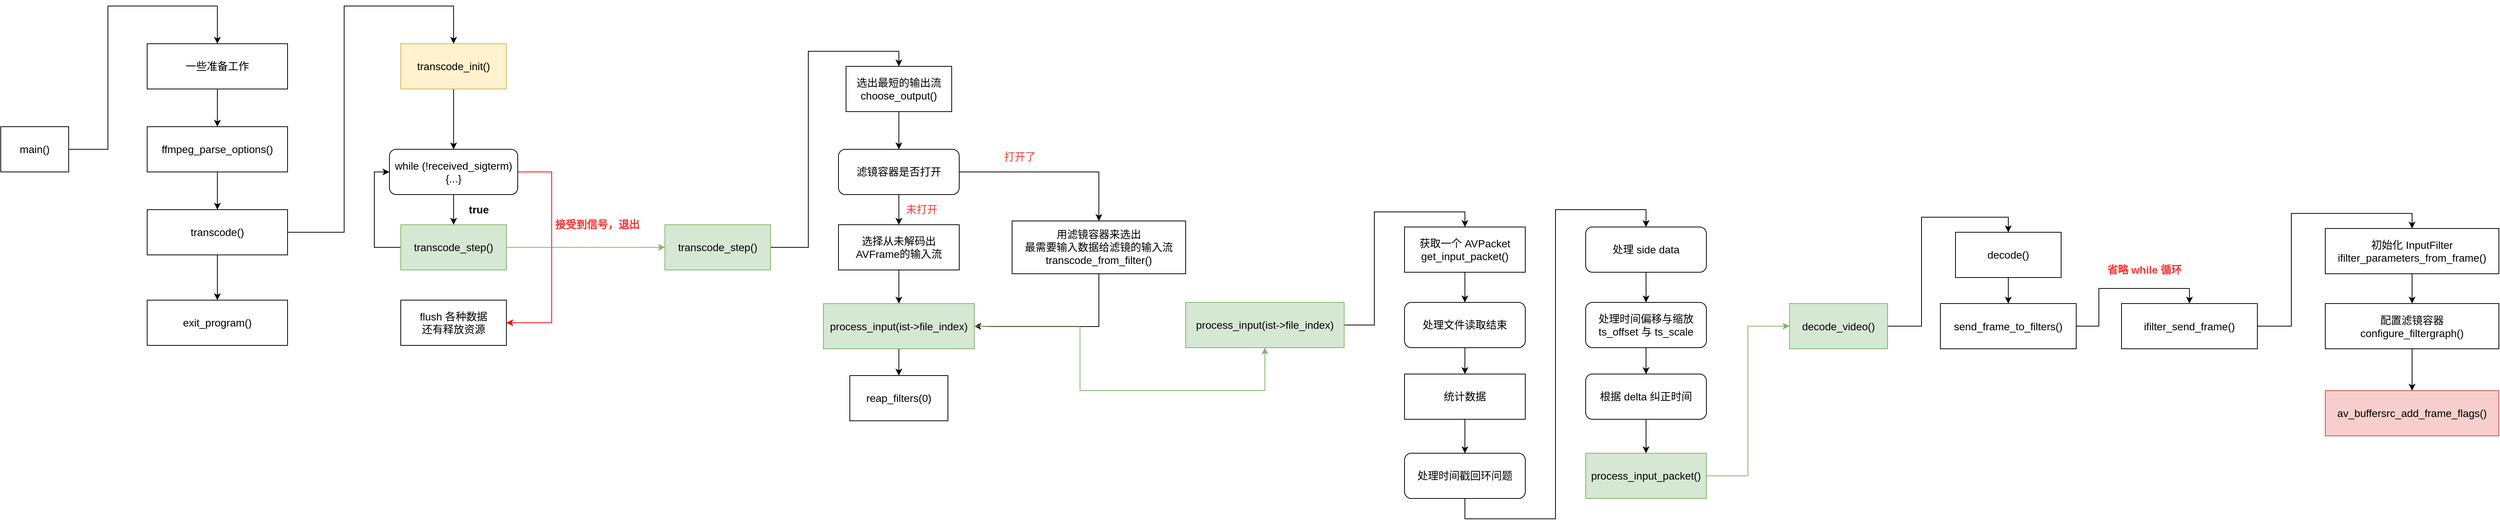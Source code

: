 <mxfile version="20.2.3" type="device"><diagram id="CCSkUD4YMc4SreTmyc2y" name="第 1 页"><mxGraphModel dx="1575" dy="865" grid="1" gridSize="10" guides="1" tooltips="1" connect="1" arrows="1" fold="1" page="1" pageScale="1" pageWidth="827" pageHeight="1169" math="0" shadow="0"><root><mxCell id="0"/><mxCell id="1" parent="0"/><mxCell id="D8f3OEhFVSInSRfgoBKe-1" style="edgeStyle=orthogonalEdgeStyle;rounded=0;orthogonalLoop=1;jettySize=auto;html=1;entryX=0.5;entryY=0;entryDx=0;entryDy=0;fontSize=14;" parent="1" source="D8f3OEhFVSInSRfgoBKe-2" target="D8f3OEhFVSInSRfgoBKe-4" edge="1"><mxGeometry relative="1" as="geometry"><Array as="points"><mxPoint x="212" y="310"/><mxPoint x="212" y="120"/><mxPoint x="357" y="120"/></Array></mxGeometry></mxCell><mxCell id="D8f3OEhFVSInSRfgoBKe-2" value="main()" style="rounded=0;whiteSpace=wrap;html=1;fontSize=14;" parent="1" vertex="1"><mxGeometry x="70" y="280" width="90" height="60" as="geometry"/></mxCell><mxCell id="D8f3OEhFVSInSRfgoBKe-3" style="edgeStyle=orthogonalEdgeStyle;rounded=0;orthogonalLoop=1;jettySize=auto;html=1;fontSize=14;" parent="1" source="D8f3OEhFVSInSRfgoBKe-4" target="D8f3OEhFVSInSRfgoBKe-7" edge="1"><mxGeometry relative="1" as="geometry"/></mxCell><mxCell id="D8f3OEhFVSInSRfgoBKe-4" value="一些准备工作" style="rounded=0;whiteSpace=wrap;html=1;fontSize=14;" parent="1" vertex="1"><mxGeometry x="264" y="170" width="186" height="60" as="geometry"/></mxCell><mxCell id="D8f3OEhFVSInSRfgoBKe-6" style="edgeStyle=orthogonalEdgeStyle;rounded=0;orthogonalLoop=1;jettySize=auto;html=1;fontSize=14;" parent="1" source="D8f3OEhFVSInSRfgoBKe-7" target="D8f3OEhFVSInSRfgoBKe-8" edge="1"><mxGeometry relative="1" as="geometry"/></mxCell><mxCell id="D8f3OEhFVSInSRfgoBKe-7" value="ffmpeg_parse_options()" style="rounded=0;whiteSpace=wrap;html=1;fontSize=14;fillColor=#FFFFFF;" parent="1" vertex="1"><mxGeometry x="264" y="280" width="186" height="60" as="geometry"/></mxCell><mxCell id="D8f3OEhFVSInSRfgoBKe-17" style="edgeStyle=orthogonalEdgeStyle;rounded=0;orthogonalLoop=1;jettySize=auto;html=1;" parent="1" source="D8f3OEhFVSInSRfgoBKe-8" target="D8f3OEhFVSInSRfgoBKe-16" edge="1"><mxGeometry relative="1" as="geometry"/></mxCell><mxCell id="D8f3OEhFVSInSRfgoBKe-26" style="edgeStyle=orthogonalEdgeStyle;rounded=0;orthogonalLoop=1;jettySize=auto;html=1;entryX=0.5;entryY=0;entryDx=0;entryDy=0;" parent="1" source="D8f3OEhFVSInSRfgoBKe-8" target="D8f3OEhFVSInSRfgoBKe-20" edge="1"><mxGeometry relative="1" as="geometry"><Array as="points"><mxPoint x="525" y="420"/><mxPoint x="525" y="120"/><mxPoint x="670" y="120"/></Array></mxGeometry></mxCell><mxCell id="D8f3OEhFVSInSRfgoBKe-8" value="transcode()" style="rounded=0;whiteSpace=wrap;html=1;fontSize=14;" parent="1" vertex="1"><mxGeometry x="264" y="390" width="186" height="60" as="geometry"/></mxCell><mxCell id="D8f3OEhFVSInSRfgoBKe-16" value="exit_program()" style="rounded=0;whiteSpace=wrap;html=1;fontSize=14;" parent="1" vertex="1"><mxGeometry x="264" y="510" width="186" height="60" as="geometry"/></mxCell><mxCell id="D8f3OEhFVSInSRfgoBKe-27" style="edgeStyle=orthogonalEdgeStyle;rounded=0;orthogonalLoop=1;jettySize=auto;html=1;" parent="1" source="D8f3OEhFVSInSRfgoBKe-20" target="D8f3OEhFVSInSRfgoBKe-23" edge="1"><mxGeometry relative="1" as="geometry"/></mxCell><mxCell id="D8f3OEhFVSInSRfgoBKe-20" value="transcode_init()" style="rounded=0;whiteSpace=wrap;html=1;fontSize=14;fillColor=#fff2cc;strokeColor=#d6b656;" parent="1" vertex="1"><mxGeometry x="600" y="170" width="140" height="60" as="geometry"/></mxCell><mxCell id="D8f3OEhFVSInSRfgoBKe-28" style="edgeStyle=orthogonalEdgeStyle;rounded=0;orthogonalLoop=1;jettySize=auto;html=1;entryX=1;entryY=0.5;entryDx=0;entryDy=0;fontColor=#FF0000;labelBackgroundColor=#FFFFFF;strokeColor=#FF0000;" parent="1" source="D8f3OEhFVSInSRfgoBKe-23" target="D8f3OEhFVSInSRfgoBKe-25" edge="1"><mxGeometry relative="1" as="geometry"><Array as="points"><mxPoint x="800" y="340"/><mxPoint x="800" y="540"/></Array></mxGeometry></mxCell><mxCell id="D8f3OEhFVSInSRfgoBKe-29" style="edgeStyle=orthogonalEdgeStyle;rounded=0;orthogonalLoop=1;jettySize=auto;html=1;" parent="1" source="D8f3OEhFVSInSRfgoBKe-23" target="D8f3OEhFVSInSRfgoBKe-24" edge="1"><mxGeometry relative="1" as="geometry"/></mxCell><mxCell id="D8f3OEhFVSInSRfgoBKe-23" value="while (!received_sigterm) {...}" style="rounded=1;whiteSpace=wrap;html=1;fillColor=#FFFFFF;fontSize=14;" parent="1" vertex="1"><mxGeometry x="585" y="310" width="170" height="60" as="geometry"/></mxCell><mxCell id="D8f3OEhFVSInSRfgoBKe-30" style="edgeStyle=orthogonalEdgeStyle;rounded=0;orthogonalLoop=1;jettySize=auto;html=1;entryX=0;entryY=0.5;entryDx=0;entryDy=0;" parent="1" source="D8f3OEhFVSInSRfgoBKe-24" target="D8f3OEhFVSInSRfgoBKe-23" edge="1"><mxGeometry relative="1" as="geometry"><Array as="points"><mxPoint x="565" y="440"/><mxPoint x="565" y="340"/></Array></mxGeometry></mxCell><mxCell id="YcrondXvHtsbDuIrIA13-2" style="edgeStyle=orthogonalEdgeStyle;rounded=0;orthogonalLoop=1;jettySize=auto;html=1;fillColor=#d5e8d4;strokeColor=#82b366;" edge="1" parent="1" source="D8f3OEhFVSInSRfgoBKe-24" target="1GFGpwg5IxqVWn07tDaa-18"><mxGeometry relative="1" as="geometry"/></mxCell><mxCell id="D8f3OEhFVSInSRfgoBKe-24" value="transcode_step()" style="rounded=0;whiteSpace=wrap;html=1;fontSize=14;fillColor=#d5e8d4;strokeColor=#82b366;" parent="1" vertex="1"><mxGeometry x="600" y="410" width="140" height="60" as="geometry"/></mxCell><mxCell id="D8f3OEhFVSInSRfgoBKe-25" value="flush 各种数据&lt;br&gt;还有释放资源" style="rounded=0;whiteSpace=wrap;html=1;fontSize=14;" parent="1" vertex="1"><mxGeometry x="600" y="510" width="140" height="60" as="geometry"/></mxCell><mxCell id="D8f3OEhFVSInSRfgoBKe-31" value="true" style="text;strokeColor=none;fillColor=none;html=1;fontSize=14;fontStyle=1;verticalAlign=middle;align=center;fontColor=#000000;" parent="1" vertex="1"><mxGeometry x="670" y="370" width="65" height="40" as="geometry"/></mxCell><mxCell id="D8f3OEhFVSInSRfgoBKe-32" value="接受到信号，退出" style="text;strokeColor=none;fillColor=none;html=1;fontSize=14;fontStyle=1;verticalAlign=middle;align=center;fontColor=#FF3333;" parent="1" vertex="1"><mxGeometry x="810" y="390" width="100" height="40" as="geometry"/></mxCell><mxCell id="1GFGpwg5IxqVWn07tDaa-17" style="edgeStyle=orthogonalEdgeStyle;rounded=0;orthogonalLoop=1;jettySize=auto;html=1;entryX=0.5;entryY=0;entryDx=0;entryDy=0;fontSize=14;" parent="1" source="1GFGpwg5IxqVWn07tDaa-18" target="1GFGpwg5IxqVWn07tDaa-20" edge="1"><mxGeometry relative="1" as="geometry"/></mxCell><mxCell id="1GFGpwg5IxqVWn07tDaa-18" value="transcode_step()" style="rounded=0;whiteSpace=wrap;html=1;fontSize=14;fillColor=#d5e8d4;strokeColor=#82b366;" parent="1" vertex="1"><mxGeometry x="950" y="410" width="140" height="60" as="geometry"/></mxCell><mxCell id="1GFGpwg5IxqVWn07tDaa-19" style="edgeStyle=orthogonalEdgeStyle;rounded=0;orthogonalLoop=1;jettySize=auto;html=1;fontSize=14;" parent="1" source="1GFGpwg5IxqVWn07tDaa-20" target="1GFGpwg5IxqVWn07tDaa-23" edge="1"><mxGeometry relative="1" as="geometry"/></mxCell><mxCell id="1GFGpwg5IxqVWn07tDaa-20" value="选出最短的输出流&lt;br&gt;choose_output()" style="rounded=0;whiteSpace=wrap;html=1;fontSize=14;fillColor=#FFFFFF;strokeColor=#000000;" parent="1" vertex="1"><mxGeometry x="1190" y="200" width="140" height="60" as="geometry"/></mxCell><mxCell id="1GFGpwg5IxqVWn07tDaa-21" style="edgeStyle=orthogonalEdgeStyle;rounded=0;orthogonalLoop=1;jettySize=auto;html=1;fontSize=14;" parent="1" source="1GFGpwg5IxqVWn07tDaa-23" target="1GFGpwg5IxqVWn07tDaa-25" edge="1"><mxGeometry relative="1" as="geometry"/></mxCell><mxCell id="1GFGpwg5IxqVWn07tDaa-22" style="edgeStyle=orthogonalEdgeStyle;rounded=0;orthogonalLoop=1;jettySize=auto;html=1;fontSize=14;" parent="1" source="1GFGpwg5IxqVWn07tDaa-23" target="1GFGpwg5IxqVWn07tDaa-27" edge="1"><mxGeometry relative="1" as="geometry"/></mxCell><mxCell id="1GFGpwg5IxqVWn07tDaa-23" value="&lt;span style=&quot;font-size: 14px;&quot;&gt;滤镜容器是否打开&lt;br&gt;&lt;/span&gt;" style="rounded=1;whiteSpace=wrap;html=1;" parent="1" vertex="1"><mxGeometry x="1180" y="310" width="160" height="60" as="geometry"/></mxCell><mxCell id="1GFGpwg5IxqVWn07tDaa-24" style="edgeStyle=orthogonalEdgeStyle;rounded=0;orthogonalLoop=1;jettySize=auto;html=1;fontSize=14;" parent="1" source="1GFGpwg5IxqVWn07tDaa-25" target="1GFGpwg5IxqVWn07tDaa-29" edge="1"><mxGeometry relative="1" as="geometry"/></mxCell><mxCell id="1GFGpwg5IxqVWn07tDaa-25" value="&lt;span style=&quot;font-size: 14px;&quot;&gt;选择从未解码出 AVFrame的输入流&lt;br&gt;&lt;/span&gt;" style="rounded=0;whiteSpace=wrap;html=1;" parent="1" vertex="1"><mxGeometry x="1180" y="410" width="160" height="60" as="geometry"/></mxCell><mxCell id="1GFGpwg5IxqVWn07tDaa-26" style="edgeStyle=orthogonalEdgeStyle;rounded=0;orthogonalLoop=1;jettySize=auto;html=1;entryX=1;entryY=0.5;entryDx=0;entryDy=0;fontSize=14;" parent="1" source="1GFGpwg5IxqVWn07tDaa-27" target="1GFGpwg5IxqVWn07tDaa-29" edge="1"><mxGeometry relative="1" as="geometry"><Array as="points"><mxPoint x="1525" y="545"/><mxPoint x="1385" y="545"/></Array></mxGeometry></mxCell><mxCell id="1GFGpwg5IxqVWn07tDaa-27" value="&lt;span style=&quot;font-size: 14px;&quot;&gt;用滤镜容器来选出&lt;/span&gt;&lt;br&gt;&lt;span style=&quot;font-size: 14px;&quot;&gt;最需要输入数据给滤镜的输入流&lt;/span&gt;&lt;br&gt;&lt;span style=&quot;font-size: 14px;&quot;&gt;transcode_from_filter()&lt;/span&gt;" style="rounded=0;whiteSpace=wrap;html=1;" parent="1" vertex="1"><mxGeometry x="1410" y="405" width="230" height="70" as="geometry"/></mxCell><mxCell id="1GFGpwg5IxqVWn07tDaa-28" style="edgeStyle=orthogonalEdgeStyle;rounded=0;orthogonalLoop=1;jettySize=auto;html=1;fontSize=14;" parent="1" source="1GFGpwg5IxqVWn07tDaa-29" target="1GFGpwg5IxqVWn07tDaa-30" edge="1"><mxGeometry relative="1" as="geometry"/></mxCell><mxCell id="YcrondXvHtsbDuIrIA13-3" style="edgeStyle=orthogonalEdgeStyle;rounded=0;orthogonalLoop=1;jettySize=auto;html=1;fillColor=#d5e8d4;strokeColor=#82b366;" edge="1" parent="1" source="1GFGpwg5IxqVWn07tDaa-29" target="1GFGpwg5IxqVWn07tDaa-34"><mxGeometry relative="1" as="geometry"><Array as="points"><mxPoint x="1500" y="545"/><mxPoint x="1500" y="630"/><mxPoint x="1745" y="630"/></Array></mxGeometry></mxCell><mxCell id="1GFGpwg5IxqVWn07tDaa-29" value="&lt;span style=&quot;font-size: 14px;&quot;&gt;process_input(ist-&amp;gt;file_index)&lt;/span&gt;" style="rounded=0;whiteSpace=wrap;html=1;fontSize=14;fillColor=#d5e8d4;strokeColor=#82b366;" parent="1" vertex="1"><mxGeometry x="1160" y="514.5" width="200" height="60" as="geometry"/></mxCell><mxCell id="1GFGpwg5IxqVWn07tDaa-30" value="&lt;span style=&quot;font-size: 14px;&quot;&gt;reap_filters(0)&lt;/span&gt;" style="rounded=0;whiteSpace=wrap;html=1;fontSize=14;" parent="1" vertex="1"><mxGeometry x="1195" y="610" width="130" height="60" as="geometry"/></mxCell><mxCell id="1GFGpwg5IxqVWn07tDaa-31" value="打开了" style="text;strokeColor=none;fillColor=none;html=1;fontSize=14;fontStyle=0;verticalAlign=middle;align=center;fontColor=#FF3333;" parent="1" vertex="1"><mxGeometry x="1370" y="300" width="100" height="40" as="geometry"/></mxCell><mxCell id="1GFGpwg5IxqVWn07tDaa-32" value="未打开" style="text;strokeColor=none;fillColor=none;html=1;fontSize=14;fontStyle=0;verticalAlign=middle;align=center;fontColor=#FF3333;" parent="1" vertex="1"><mxGeometry x="1250" y="370" width="80" height="40" as="geometry"/></mxCell><mxCell id="1GFGpwg5IxqVWn07tDaa-33" style="edgeStyle=orthogonalEdgeStyle;rounded=0;orthogonalLoop=1;jettySize=auto;html=1;entryX=0.5;entryY=0;entryDx=0;entryDy=0;" parent="1" source="1GFGpwg5IxqVWn07tDaa-34" target="1GFGpwg5IxqVWn07tDaa-36" edge="1"><mxGeometry relative="1" as="geometry"/></mxCell><mxCell id="1GFGpwg5IxqVWn07tDaa-34" value="process_input(ist-&amp;gt;file_index)" style="rounded=0;whiteSpace=wrap;html=1;fontSize=14;fillColor=#d5e8d4;strokeColor=#82b366;" parent="1" vertex="1"><mxGeometry x="1640" y="513" width="210" height="60" as="geometry"/></mxCell><mxCell id="1GFGpwg5IxqVWn07tDaa-35" style="edgeStyle=orthogonalEdgeStyle;rounded=0;orthogonalLoop=1;jettySize=auto;html=1;" parent="1" source="1GFGpwg5IxqVWn07tDaa-36" target="1GFGpwg5IxqVWn07tDaa-38" edge="1"><mxGeometry relative="1" as="geometry"/></mxCell><mxCell id="1GFGpwg5IxqVWn07tDaa-36" value="获取一个 AVPacket&lt;br&gt;get_input_packet()" style="rounded=0;whiteSpace=wrap;html=1;fontSize=14;fillColor=#FFFFFF;strokeColor=#000000;" parent="1" vertex="1"><mxGeometry x="1930" y="413" width="160" height="60" as="geometry"/></mxCell><mxCell id="1GFGpwg5IxqVWn07tDaa-37" style="edgeStyle=orthogonalEdgeStyle;rounded=0;orthogonalLoop=1;jettySize=auto;html=1;" parent="1" source="1GFGpwg5IxqVWn07tDaa-38" target="1GFGpwg5IxqVWn07tDaa-40" edge="1"><mxGeometry relative="1" as="geometry"/></mxCell><mxCell id="1GFGpwg5IxqVWn07tDaa-38" value="处理文件读取结束" style="rounded=1;whiteSpace=wrap;html=1;fontSize=14;fillColor=#FFFFFF;strokeColor=#000000;" parent="1" vertex="1"><mxGeometry x="1930" y="513" width="160" height="60" as="geometry"/></mxCell><mxCell id="1GFGpwg5IxqVWn07tDaa-39" style="edgeStyle=orthogonalEdgeStyle;rounded=0;orthogonalLoop=1;jettySize=auto;html=1;" parent="1" source="1GFGpwg5IxqVWn07tDaa-40" target="1GFGpwg5IxqVWn07tDaa-42" edge="1"><mxGeometry relative="1" as="geometry"/></mxCell><mxCell id="1GFGpwg5IxqVWn07tDaa-40" value="统计数据" style="rounded=0;whiteSpace=wrap;html=1;fontSize=14;fillColor=#FFFFFF;strokeColor=#000000;" parent="1" vertex="1"><mxGeometry x="1930" y="608" width="160" height="60" as="geometry"/></mxCell><mxCell id="1GFGpwg5IxqVWn07tDaa-41" style="edgeStyle=orthogonalEdgeStyle;rounded=0;orthogonalLoop=1;jettySize=auto;html=1;entryX=0.5;entryY=0;entryDx=0;entryDy=0;" parent="1" source="1GFGpwg5IxqVWn07tDaa-42" target="1GFGpwg5IxqVWn07tDaa-44" edge="1"><mxGeometry relative="1" as="geometry"><Array as="points"><mxPoint x="2010" y="800"/><mxPoint x="2130" y="800"/><mxPoint x="2130" y="390"/><mxPoint x="2250" y="390"/></Array></mxGeometry></mxCell><mxCell id="1GFGpwg5IxqVWn07tDaa-42" value="处理时间戳回环问题" style="rounded=1;whiteSpace=wrap;html=1;fontSize=14;fillColor=#FFFFFF;strokeColor=#000000;" parent="1" vertex="1"><mxGeometry x="1930" y="713" width="160" height="60" as="geometry"/></mxCell><mxCell id="1GFGpwg5IxqVWn07tDaa-43" style="edgeStyle=orthogonalEdgeStyle;rounded=0;orthogonalLoop=1;jettySize=auto;html=1;" parent="1" source="1GFGpwg5IxqVWn07tDaa-44" target="1GFGpwg5IxqVWn07tDaa-46" edge="1"><mxGeometry relative="1" as="geometry"/></mxCell><mxCell id="1GFGpwg5IxqVWn07tDaa-44" value="处理 side data" style="rounded=1;whiteSpace=wrap;html=1;fontSize=14;fillColor=#FFFFFF;strokeColor=#000000;" parent="1" vertex="1"><mxGeometry x="2170" y="413" width="160" height="60" as="geometry"/></mxCell><mxCell id="1GFGpwg5IxqVWn07tDaa-45" style="edgeStyle=orthogonalEdgeStyle;rounded=0;orthogonalLoop=1;jettySize=auto;html=1;" parent="1" source="1GFGpwg5IxqVWn07tDaa-46" target="1GFGpwg5IxqVWn07tDaa-48" edge="1"><mxGeometry relative="1" as="geometry"/></mxCell><mxCell id="1GFGpwg5IxqVWn07tDaa-46" value="处理时间偏移与缩放&lt;br&gt;ts_offset 与 ts_scale" style="rounded=1;whiteSpace=wrap;html=1;fontSize=14;fillColor=#FFFFFF;strokeColor=#000000;" parent="1" vertex="1"><mxGeometry x="2170" y="513" width="160" height="60" as="geometry"/></mxCell><mxCell id="1GFGpwg5IxqVWn07tDaa-47" style="edgeStyle=orthogonalEdgeStyle;rounded=0;orthogonalLoop=1;jettySize=auto;html=1;" parent="1" source="1GFGpwg5IxqVWn07tDaa-48" target="1GFGpwg5IxqVWn07tDaa-49" edge="1"><mxGeometry relative="1" as="geometry"/></mxCell><mxCell id="1GFGpwg5IxqVWn07tDaa-48" value="根据 delta 纠正时间" style="rounded=1;whiteSpace=wrap;html=1;fontSize=14;fillColor=#FFFFFF;strokeColor=#000000;" parent="1" vertex="1"><mxGeometry x="2170" y="608" width="160" height="60" as="geometry"/></mxCell><mxCell id="YcrondXvHtsbDuIrIA13-4" style="edgeStyle=orthogonalEdgeStyle;rounded=0;orthogonalLoop=1;jettySize=auto;html=1;entryX=0;entryY=0.5;entryDx=0;entryDy=0;fillColor=#d5e8d4;strokeColor=#82b366;" edge="1" parent="1" source="1GFGpwg5IxqVWn07tDaa-49" target="YcrondXvHtsbDuIrIA13-1"><mxGeometry relative="1" as="geometry"/></mxCell><mxCell id="1GFGpwg5IxqVWn07tDaa-49" value="process_input_packet()" style="rounded=0;whiteSpace=wrap;html=1;fontSize=14;fillColor=#d5e8d4;strokeColor=#82b366;" parent="1" vertex="1"><mxGeometry x="2170" y="713" width="160" height="60" as="geometry"/></mxCell><mxCell id="YcrondXvHtsbDuIrIA13-13" style="edgeStyle=orthogonalEdgeStyle;rounded=0;orthogonalLoop=1;jettySize=auto;html=1;entryX=0.5;entryY=0;entryDx=0;entryDy=0;" edge="1" parent="1" source="YcrondXvHtsbDuIrIA13-1" target="YcrondXvHtsbDuIrIA13-5"><mxGeometry relative="1" as="geometry"/></mxCell><mxCell id="YcrondXvHtsbDuIrIA13-1" value="decode_video()" style="rounded=0;whiteSpace=wrap;html=1;fontSize=14;fillColor=#d5e8d4;strokeColor=#82b366;" vertex="1" parent="1"><mxGeometry x="2440" y="514.5" width="130" height="60" as="geometry"/></mxCell><mxCell id="YcrondXvHtsbDuIrIA13-14" style="edgeStyle=orthogonalEdgeStyle;rounded=0;orthogonalLoop=1;jettySize=auto;html=1;entryX=0.5;entryY=0;entryDx=0;entryDy=0;" edge="1" parent="1" source="YcrondXvHtsbDuIrIA13-5" target="YcrondXvHtsbDuIrIA13-6"><mxGeometry relative="1" as="geometry"/></mxCell><mxCell id="YcrondXvHtsbDuIrIA13-5" value="decode()" style="rounded=0;whiteSpace=wrap;html=1;fontSize=14;fillColor=#FFFFFF;strokeColor=#000000;" vertex="1" parent="1"><mxGeometry x="2660" y="420" width="140" height="60" as="geometry"/></mxCell><mxCell id="YcrondXvHtsbDuIrIA13-15" style="edgeStyle=orthogonalEdgeStyle;rounded=0;orthogonalLoop=1;jettySize=auto;html=1;entryX=0.5;entryY=0;entryDx=0;entryDy=0;" edge="1" parent="1" source="YcrondXvHtsbDuIrIA13-6" target="YcrondXvHtsbDuIrIA13-7"><mxGeometry relative="1" as="geometry"/></mxCell><mxCell id="YcrondXvHtsbDuIrIA13-6" value="send_frame_to_filters()" style="rounded=0;whiteSpace=wrap;html=1;fontSize=14;fillColor=#FFFFFF;strokeColor=#000000;" vertex="1" parent="1"><mxGeometry x="2640" y="514.5" width="180" height="60" as="geometry"/></mxCell><mxCell id="YcrondXvHtsbDuIrIA13-17" style="edgeStyle=orthogonalEdgeStyle;rounded=0;orthogonalLoop=1;jettySize=auto;html=1;entryX=0.5;entryY=0;entryDx=0;entryDy=0;" edge="1" parent="1" source="YcrondXvHtsbDuIrIA13-7" target="YcrondXvHtsbDuIrIA13-8"><mxGeometry relative="1" as="geometry"/></mxCell><mxCell id="YcrondXvHtsbDuIrIA13-7" value="ifilter_send_frame()" style="rounded=0;whiteSpace=wrap;html=1;fontSize=14;fillColor=#FFFFFF;strokeColor=#000000;" vertex="1" parent="1"><mxGeometry x="2880" y="514.5" width="180" height="60" as="geometry"/></mxCell><mxCell id="YcrondXvHtsbDuIrIA13-18" style="edgeStyle=orthogonalEdgeStyle;rounded=0;orthogonalLoop=1;jettySize=auto;html=1;" edge="1" parent="1" source="YcrondXvHtsbDuIrIA13-8" target="YcrondXvHtsbDuIrIA13-9"><mxGeometry relative="1" as="geometry"/></mxCell><mxCell id="YcrondXvHtsbDuIrIA13-8" value="初始化 InputFilter&lt;br&gt;ifilter_parameters_from_frame()" style="rounded=0;whiteSpace=wrap;html=1;fontSize=14;fillColor=#FFFFFF;strokeColor=#000000;" vertex="1" parent="1"><mxGeometry x="3150" y="415" width="230" height="60" as="geometry"/></mxCell><mxCell id="YcrondXvHtsbDuIrIA13-19" style="edgeStyle=orthogonalEdgeStyle;rounded=0;orthogonalLoop=1;jettySize=auto;html=1;" edge="1" parent="1" source="YcrondXvHtsbDuIrIA13-9" target="YcrondXvHtsbDuIrIA13-10"><mxGeometry relative="1" as="geometry"/></mxCell><mxCell id="YcrondXvHtsbDuIrIA13-9" value="配置滤镜容器&lt;br&gt;configure_filtergraph()" style="rounded=0;whiteSpace=wrap;html=1;fontSize=14;fillColor=#FFFFFF;strokeColor=#000000;" vertex="1" parent="1"><mxGeometry x="3150" y="514.5" width="230" height="60" as="geometry"/></mxCell><mxCell id="YcrondXvHtsbDuIrIA13-10" value="av_buffersrc_add_frame_flags()" style="rounded=0;whiteSpace=wrap;html=1;fontSize=14;fillColor=#f8cecc;strokeColor=#b85450;" vertex="1" parent="1"><mxGeometry x="3150" y="630" width="230" height="60" as="geometry"/></mxCell><mxCell id="YcrondXvHtsbDuIrIA13-16" value="省略 while 循环" style="text;strokeColor=none;fillColor=none;html=1;fontSize=14;fontStyle=1;verticalAlign=middle;align=center;fontColor=#FF3333;" vertex="1" parent="1"><mxGeometry x="2860" y="450" width="100" height="40" as="geometry"/></mxCell></root></mxGraphModel></diagram></mxfile>